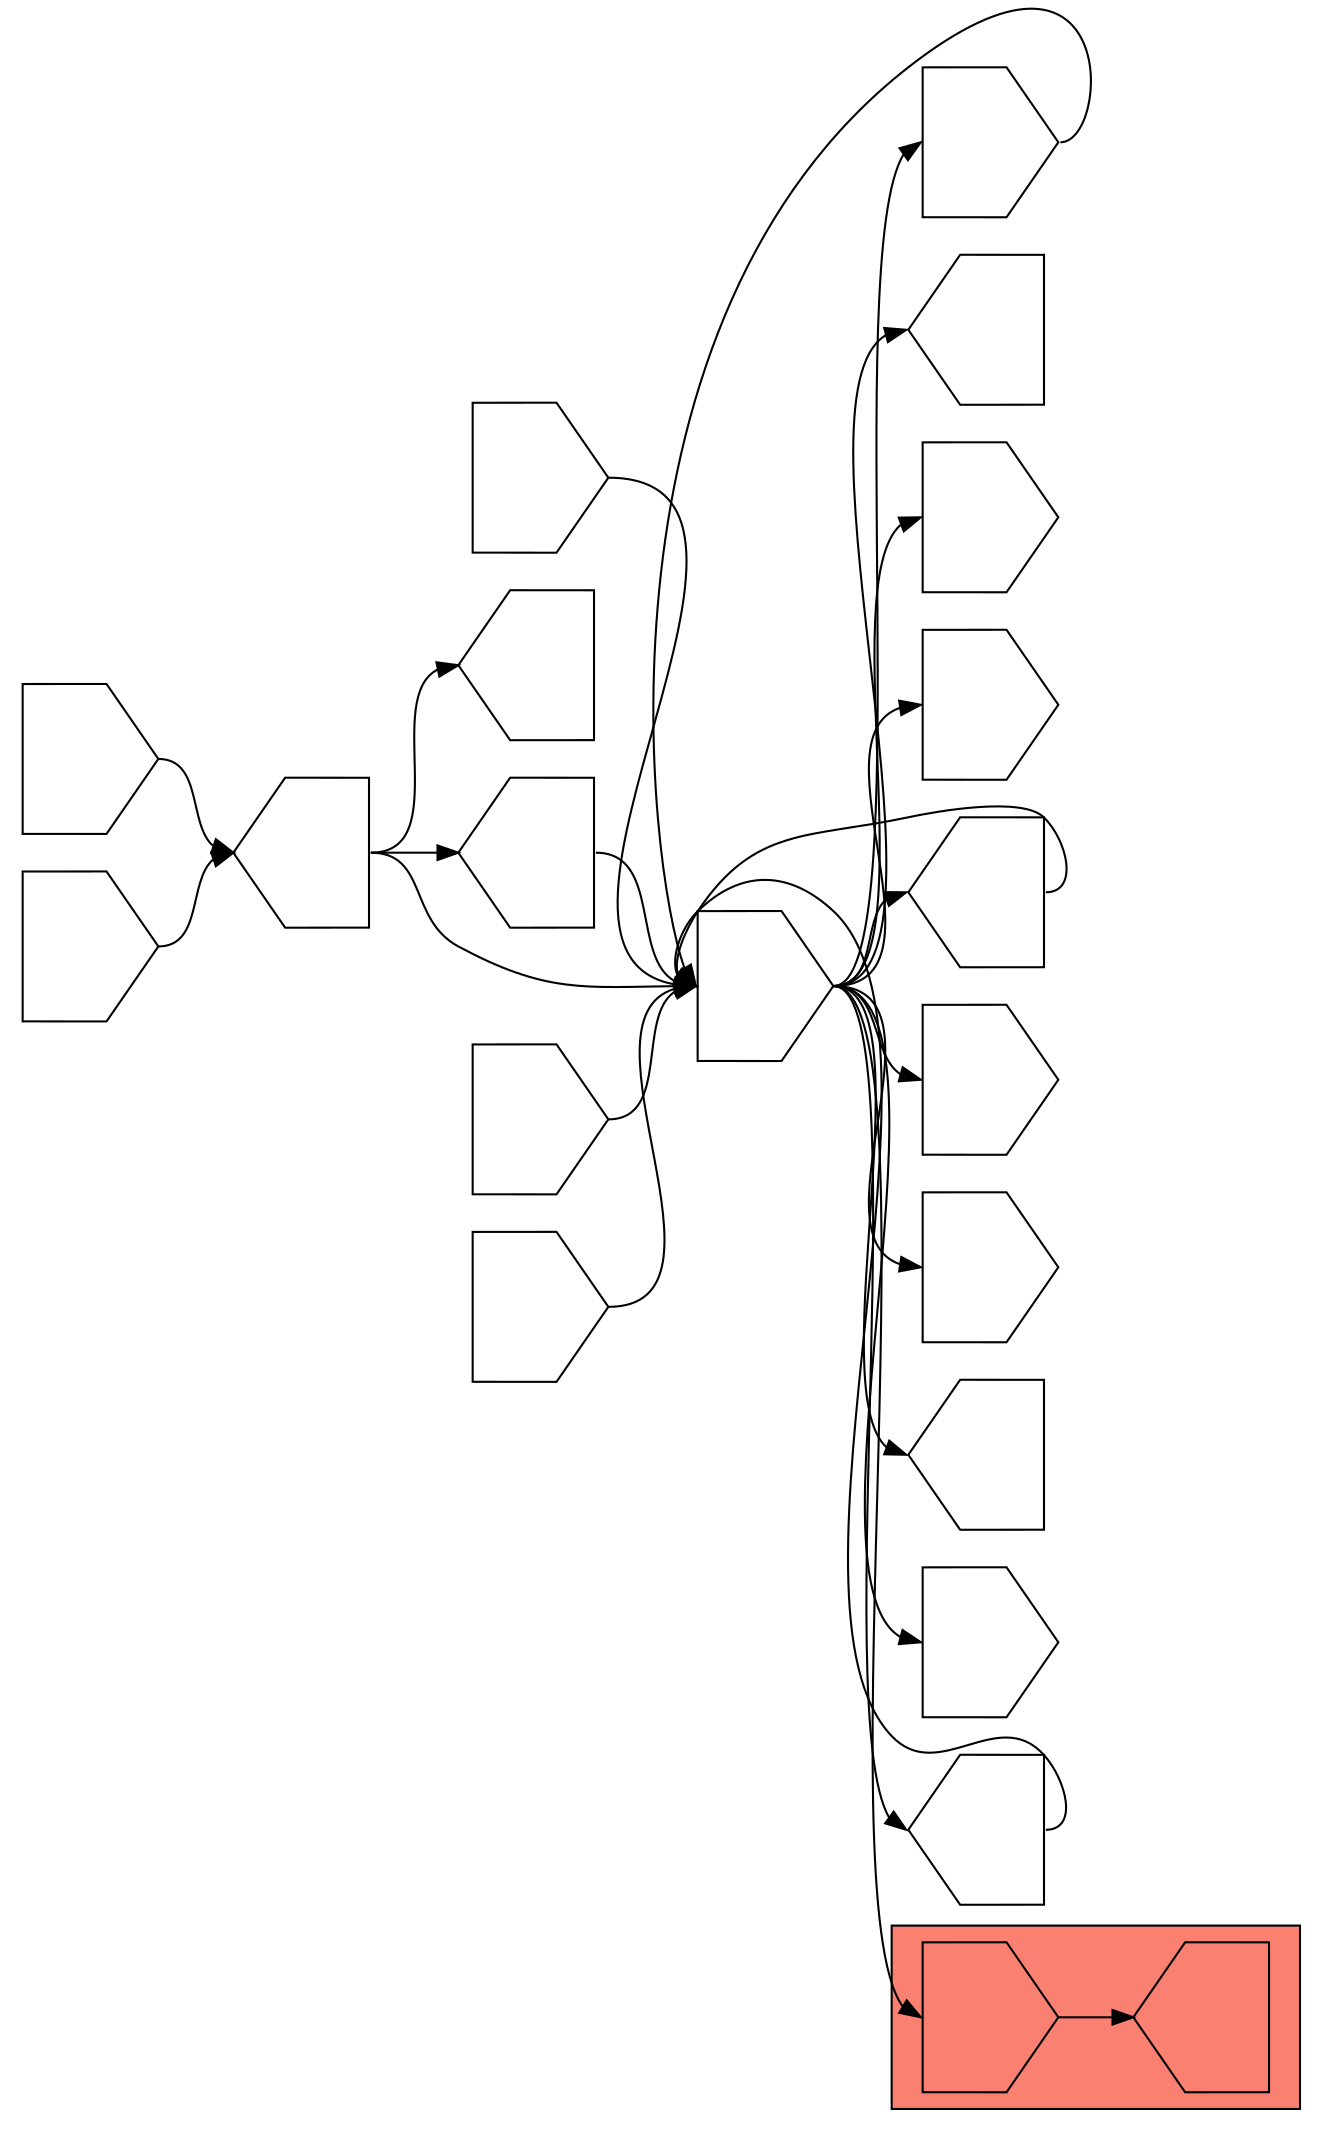 digraph asm {
	rotate=90;
	edge [headport=n,tailport=s];
subgraph cluster_C19686_18052 {
	19686 [label="",height=1,width=1,shape=invhouse];
	18052 [label="",height=1,width=1,shape=house];
	style=filled;
	fillcolor=salmon;
}
	3035 [label="",height=1,width=1,shape=invhouse];
	2637 [label="",height=1,width=1,shape=house];
	3378 [label="",height=1,width=1,shape=invhouse];
	4163 [label="",height=1,width=1,shape=house];
	6786 [label="",height=1,width=1,shape=invhouse];
	8751 [label="",height=1,width=1,shape=invhouse];
	11055 [label="",height=1,width=1,shape=house];
	11251 [label="",height=1,width=1,shape=invhouse];
	19713 [label="",height=1,width=1,shape=invhouse];
	19997 [label="",height=1,width=1,shape=house];
	20365 [label="",height=1,width=1,shape=invhouse];
	1609 [label="",height=1,width=1,shape=invhouse];
	3539 [label="",height=1,width=1,shape=invhouse];
	5561 [label="",height=1,width=1,shape=house];
	7298 [label="",height=1,width=1,shape=house];
	4231 [label="",height=1,width=1,shape=house];
	2141 [label="",height=1,width=1,shape=invhouse];
	17657 [label="",height=1,width=1,shape=invhouse];
	9122 [label="",height=1,width=1,shape=invhouse];
	19686 -> 18052
	3035 -> 2637
	3035 -> 3378
	3035 -> 4163
	3035 -> 6786
	3035 -> 8751
	3035 -> 11055
	3035 -> 11251
	3035 -> 19686
	3035 -> 19713
	3035 -> 19997
	3035 -> 20365
	2637 -> 3035
	11055 -> 3035
	20365 -> 3035
	1609 -> 3035
	3539 -> 3035
	5561 -> 3035
	7298 -> 3035
	7298 -> 4231
	7298 -> 5561
	2141 -> 7298
	17657 -> 7298
	9122 -> 3035
}
